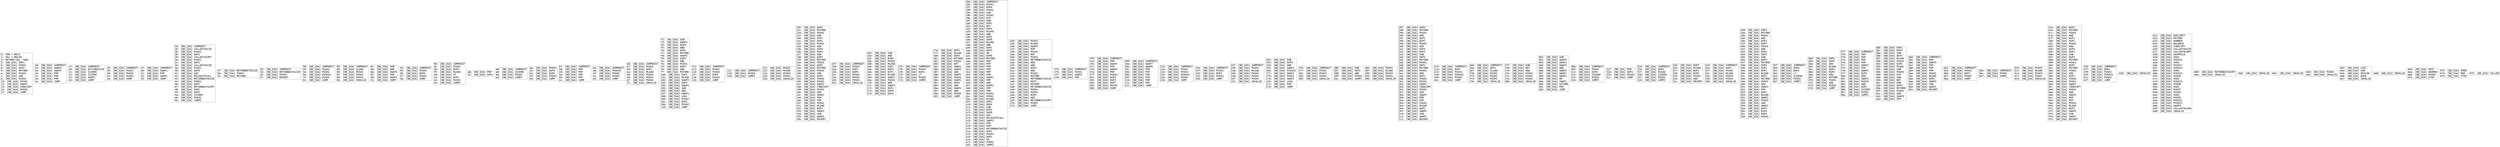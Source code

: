 digraph "graph.cfg.gv" {
	subgraph global {
		node [fontname=Courier fontsize=30.0 rank=same shape=box]
		block_0 [label="0: %00 = #0x1\l2: %01 = #0x40\l4: MSTORE(%01, %00)\l5: [NO_SSA] DUP1\l6: [NO_SSA] PUSH1\l8: [NO_SSA] DUP2\l9: [NO_SSA] MSTORE\la: [NO_SSA] PUSH1\lc: [NO_SSA] ADD\ld: [NO_SSA] PUSH2\l10: [NO_SSA] PUSH1\l12: [NO_SSA] SWAP2\l13: [NO_SSA] CODECOPY\l14: [NO_SSA] PUSH2\l17: [NO_SSA] JUMP\l"]
		block_18 [label="18: [NO_SSA] JUMPDEST\l19: [NO_SSA] SWAP4\l1a: [NO_SSA] SWAP3\l1b: [NO_SSA] POP\l1c: [NO_SSA] POP\l1d: [NO_SSA] POP\l1e: [NO_SSA] JUMP\l"]
		block_1f [label="1f: [NO_SSA] JUMPDEST\l20: [NO_SSA] EXTCODESIZE\l21: [NO_SSA] ISZERO\l22: [NO_SSA] ISZERO\l23: [NO_SSA] SWAP1\l24: [NO_SSA] JUMP\l"]
		block_25 [label="25: [NO_SSA] JUMPDEST\l26: [NO_SSA] PUSH1\l28: [NO_SSA] PUSH2\l2b: [NO_SSA] PUSH2\l2e: [NO_SSA] JUMP\l"]
		block_2f [label="2f: [NO_SSA] JUMPDEST\l30: [NO_SSA] SWAP1\l31: [NO_SSA] POP\l32: [NO_SSA] SWAP1\l33: [NO_SSA] JUMP\l"]
		block_34 [label="34: [NO_SSA] JUMPDEST\l35: [NO_SSA] CALLDATASIZE\l36: [NO_SSA] PUSH1\l38: [NO_SSA] DUP1\l39: [NO_SSA] CALLDATACOPY\l3a: [NO_SSA] PUSH1\l3c: [NO_SSA] DUP1\l3d: [NO_SSA] CALLDATASIZE\l3e: [NO_SSA] PUSH1\l40: [NO_SSA] DUP5\l41: [NO_SSA] GAS\l42: [NO_SSA] DELEGATECALL\l43: [NO_SSA] RETURNDATASIZE\l44: [NO_SSA] PUSH1\l46: [NO_SSA] DUP1\l47: [NO_SSA] RETURNDATACOPY\l48: [NO_SSA] DUP1\l49: [NO_SSA] DUP1\l4a: [NO_SSA] ISZERO\l4b: [NO_SSA] PUSH2\l4e: [NO_SSA] JUMPI\l"]
		block_4f [label="4f: [NO_SSA] RETURNDATASIZE\l50: [NO_SSA] PUSH1\l52: [NO_SSA] RETURN\l"]
		block_53 [label="53: [NO_SSA] JUMPDEST\l54: [NO_SSA] RETURNDATASIZE\l55: [NO_SSA] PUSH1\l57: [NO_SSA] REVERT\l"]
		block_58 [label="58: [NO_SSA] JUMPDEST\l59: [NO_SSA] PUSH1\l5b: [NO_SSA] PUSH2\l5e: [NO_SSA] PUSH32\l7f: [NO_SSA] PUSH2\l82: [NO_SSA] JUMP\l"]
		block_83 [label="83: [NO_SSA] JUMPDEST\l84: [NO_SSA] SLOAD\l85: [NO_SSA] PUSH1\l87: [NO_SSA] PUSH1\l89: [NO_SSA] PUSH1\l8b: [NO_SSA] INVALID\l"]
		block_8c [label="8c: [NO_SSA] SUB\l8d: [NO_SSA] AND\l8e: [NO_SSA] SWAP1\l8f: [NO_SSA] POP\l90: [NO_SSA] SWAP1\l91: [NO_SSA] JUMP\l"]
		block_92 [label="92: [NO_SSA] JUMPDEST\l93: [NO_SSA] PUSH2\l96: [NO_SSA] DUP4\l97: [NO_SSA] PUSH2\l9a: [NO_SSA] JUMP\l"]
		block_9b [label="9b: [NO_SSA] JUMPDEST\l9c: [NO_SSA] PUSH1\l9e: [NO_SSA] DUP3\l9f: [NO_SSA] MLOAD\la0: [NO_SSA] GT\la1: [NO_SSA] DUP1\la2: [NO_SSA] PUSH2\la5: [NO_SSA] JUMPI\l"]
		block_a6 [label="a6: [NO_SSA] POP\la7: [NO_SSA] DUP1\l"]
		block_a8 [label="a8: [NO_SSA] JUMPDEST\la9: [NO_SSA] ISZERO\laa: [NO_SSA] PUSH2\lad: [NO_SSA] JUMPI\l"]
		block_ae [label="ae: [NO_SSA] PUSH2\lb1: [NO_SSA] DUP4\lb2: [NO_SSA] DUP4\lb3: [NO_SSA] PUSH2\lb6: [NO_SSA] JUMP\l"]
		block_b7 [label="b7: [NO_SSA] JUMPDEST\lb8: [NO_SSA] POP\lb9: [NO_SSA] POP\lba: [NO_SSA] POP\lbb: [NO_SSA] POP\lbc: [NO_SSA] JUMP\l"]
		block_bd [label="bd: [NO_SSA] JUMPDEST\lbe: [NO_SSA] PUSH32\ldf: [NO_SSA] PUSH2\le2: [NO_SSA] PUSH2\le5: [NO_SSA] JUMP\l"]
		block_e6 [label="e6: [NO_SSA] JUMPDEST\le7: [NO_SSA] PUSH1\le9: [NO_SSA] DUP1\lea: [NO_SSA] MLOAD\leb: [NO_SSA] PUSH1\led: [NO_SSA] PUSH1\lef: [NO_SSA] PUSH1\lf1: [NO_SSA] INVALID\l"]
		block_f2 [label="f2: [NO_SSA] SUB\lf3: [NO_SSA] SWAP3\lf4: [NO_SSA] DUP4\lf5: [NO_SSA] AND\lf6: [NO_SSA] DUP2\lf7: [NO_SSA] MSTORE\lf8: [NO_SSA] SWAP2\lf9: [NO_SSA] DUP5\lfa: [NO_SSA] AND\lfb: [NO_SSA] PUSH1\lfd: [NO_SSA] DUP4\lfe: [NO_SSA] ADD\lff: [NO_SSA] MSTORE\l100: [NO_SSA] DUP1\l101: [NO_SSA] MLOAD\l102: [NO_SSA] SWAP2\l103: [NO_SSA] DUP3\l104: [NO_SSA] SWAP1\l105: [NO_SSA] SUB\l106: [NO_SSA] ADD\l107: [NO_SSA] SWAP1\l108: [NO_SSA] LOG1\l109: [NO_SSA] PUSH2\l10c: [NO_SSA] DUP2\l10d: [NO_SSA] PUSH2\l110: [NO_SSA] JUMP\l"]
		block_111 [label="111: [NO_SSA] JUMPDEST\l112: [NO_SSA] PUSH1\l114: [NO_SSA] PUSH2\l117: [NO_SSA] DUP5\l118: [NO_SSA] PUSH2\l11b: [NO_SSA] JUMP\l"]
		block_11c [label="11c: [NO_SSA] JUMPDEST\l11d: [NO_SSA] PUSH2\l120: [NO_SSA] JUMPI\l"]
		block_121 [label="121: [NO_SSA] PUSH1\l123: [NO_SSA] MLOAD\l124: [NO_SSA] PUSH3\l128: [NO_SSA] PUSH1\l12a: [NO_SSA] INVALID\l"]
		block_12b [label="12b: [NO_SSA] DUP2\l12c: [NO_SSA] MSTORE\l12d: [NO_SSA] PUSH1\l12f: [NO_SSA] ADD\l130: [NO_SSA] DUP1\l131: [NO_SSA] DUP1\l132: [NO_SSA] PUSH1\l134: [NO_SSA] ADD\l135: [NO_SSA] DUP3\l136: [NO_SSA] DUP2\l137: [NO_SSA] SUB\l138: [NO_SSA] DUP3\l139: [NO_SSA] MSTORE\l13a: [NO_SSA] PUSH1\l13c: [NO_SSA] DUP2\l13d: [NO_SSA] MSTORE\l13e: [NO_SSA] PUSH1\l140: [NO_SSA] ADD\l141: [NO_SSA] DUP1\l142: [NO_SSA] PUSH2\l145: [NO_SSA] PUSH1\l147: [NO_SSA] SWAP2\l148: [NO_SSA] CODECOPY\l149: [NO_SSA] PUSH1\l14b: [NO_SSA] ADD\l14c: [NO_SSA] SWAP2\l14d: [NO_SSA] POP\l14e: [NO_SSA] POP\l14f: [NO_SSA] PUSH1\l151: [NO_SSA] MLOAD\l152: [NO_SSA] DUP1\l153: [NO_SSA] SWAP2\l154: [NO_SSA] SUB\l155: [NO_SSA] SWAP1\l156: [NO_SSA] REVERT\l"]
		block_157 [label="157: [NO_SSA] JUMPDEST\l158: [NO_SSA] PUSH1\l15a: [NO_SSA] DUP1\l15b: [NO_SSA] DUP6\l15c: [NO_SSA] PUSH1\l15e: [NO_SSA] PUSH1\l160: [NO_SSA] PUSH1\l162: [NO_SSA] INVALID\l"]
		block_163 [label="163: [NO_SSA] SUB\l164: [NO_SSA] AND\l165: [NO_SSA] DUP6\l166: [NO_SSA] PUSH1\l168: [NO_SSA] MLOAD\l169: [NO_SSA] DUP1\l16a: [NO_SSA] DUP3\l16b: [NO_SSA] DUP1\l16c: [NO_SSA] MLOAD\l16d: [NO_SSA] SWAP1\l16e: [NO_SSA] PUSH1\l170: [NO_SSA] ADD\l171: [NO_SSA] SWAP1\l172: [NO_SSA] DUP1\l173: [NO_SSA] DUP4\l174: [NO_SSA] DUP4\l"]
		block_175 [label="175: [NO_SSA] JUMPDEST\l176: [NO_SSA] PUSH1\l178: [NO_SSA] DUP4\l179: [NO_SSA] LT\l17a: [NO_SSA] PUSH2\l17d: [NO_SSA] JUMPI\l"]
		block_17e [label="17e: [NO_SSA] DUP1\l17f: [NO_SSA] MLOAD\l180: [NO_SSA] DUP3\l181: [NO_SSA] MSTORE\l182: [NO_SSA] PUSH1\l184: [NO_SSA] NOT\l185: [NO_SSA] SWAP1\l186: [NO_SSA] SWAP3\l187: [NO_SSA] ADD\l188: [NO_SSA] SWAP2\l189: [NO_SSA] PUSH1\l18b: [NO_SSA] SWAP2\l18c: [NO_SSA] DUP3\l18d: [NO_SSA] ADD\l18e: [NO_SSA] SWAP2\l18f: [NO_SSA] ADD\l190: [NO_SSA] PUSH2\l193: [NO_SSA] JUMP\l"]
		block_194 [label="194: [NO_SSA] JUMPDEST\l195: [NO_SSA] PUSH1\l197: [NO_SSA] DUP4\l198: [NO_SSA] PUSH1\l19a: [NO_SSA] SUB\l19b: [NO_SSA] PUSH2\l19e: [NO_SSA] EXP\l19f: [NO_SSA] SUB\l1a0: [NO_SSA] DUP1\l1a1: [NO_SSA] NOT\l1a2: [NO_SSA] DUP3\l1a3: [NO_SSA] MLOAD\l1a4: [NO_SSA] AND\l1a5: [NO_SSA] DUP2\l1a6: [NO_SSA] DUP5\l1a7: [NO_SSA] MLOAD\l1a8: [NO_SSA] AND\l1a9: [NO_SSA] DUP1\l1aa: [NO_SSA] DUP3\l1ab: [NO_SSA] OR\l1ac: [NO_SSA] DUP6\l1ad: [NO_SSA] MSTORE\l1ae: [NO_SSA] POP\l1af: [NO_SSA] POP\l1b0: [NO_SSA] POP\l1b1: [NO_SSA] POP\l1b2: [NO_SSA] POP\l1b3: [NO_SSA] POP\l1b4: [NO_SSA] SWAP1\l1b5: [NO_SSA] POP\l1b6: [NO_SSA] ADD\l1b7: [NO_SSA] SWAP2\l1b8: [NO_SSA] POP\l1b9: [NO_SSA] POP\l1ba: [NO_SSA] PUSH1\l1bc: [NO_SSA] PUSH1\l1be: [NO_SSA] MLOAD\l1bf: [NO_SSA] DUP1\l1c0: [NO_SSA] DUP4\l1c1: [NO_SSA] SUB\l1c2: [NO_SSA] DUP2\l1c3: [NO_SSA] DUP6\l1c4: [NO_SSA] GAS\l1c5: [NO_SSA] DELEGATECALL\l1c6: [NO_SSA] SWAP2\l1c7: [NO_SSA] POP\l1c8: [NO_SSA] POP\l1c9: [NO_SSA] RETURNDATASIZE\l1ca: [NO_SSA] DUP1\l1cb: [NO_SSA] PUSH1\l1cd: [NO_SSA] DUP2\l1ce: [NO_SSA] EQ\l1cf: [NO_SSA] PUSH2\l1d2: [NO_SSA] JUMPI\l"]
		block_1d3 [label="1d3: [NO_SSA] PUSH1\l1d5: [NO_SSA] MLOAD\l1d6: [NO_SSA] SWAP2\l1d7: [NO_SSA] POP\l1d8: [NO_SSA] PUSH1\l1da: [NO_SSA] NOT\l1db: [NO_SSA] PUSH1\l1dd: [NO_SSA] RETURNDATASIZE\l1de: [NO_SSA] ADD\l1df: [NO_SSA] AND\l1e0: [NO_SSA] DUP3\l1e1: [NO_SSA] ADD\l1e2: [NO_SSA] PUSH1\l1e4: [NO_SSA] MSTORE\l1e5: [NO_SSA] RETURNDATASIZE\l1e6: [NO_SSA] DUP3\l1e7: [NO_SSA] MSTORE\l1e8: [NO_SSA] RETURNDATASIZE\l1e9: [NO_SSA] PUSH1\l1eb: [NO_SSA] PUSH1\l1ed: [NO_SSA] DUP5\l1ee: [NO_SSA] ADD\l1ef: [NO_SSA] RETURNDATACOPY\l1f0: [NO_SSA] PUSH2\l1f3: [NO_SSA] JUMP\l"]
		block_1f4 [label="1f4: [NO_SSA] JUMPDEST\l1f5: [NO_SSA] PUSH1\l1f7: [NO_SSA] SWAP2\l1f8: [NO_SSA] POP\l"]
		block_1f9 [label="1f9: [NO_SSA] JUMPDEST\l1fa: [NO_SSA] POP\l1fb: [NO_SSA] SWAP2\l1fc: [NO_SSA] POP\l1fd: [NO_SSA] SWAP2\l1fe: [NO_SSA] POP\l1ff: [NO_SSA] PUSH2\l202: [NO_SSA] DUP3\l203: [NO_SSA] DUP3\l204: [NO_SSA] DUP7\l205: [NO_SSA] PUSH2\l208: [NO_SSA] JUMP\l"]
		block_209 [label="209: [NO_SSA] JUMPDEST\l20a: [NO_SSA] SWAP7\l20b: [NO_SSA] SWAP6\l20c: [NO_SSA] POP\l20d: [NO_SSA] POP\l20e: [NO_SSA] POP\l20f: [NO_SSA] POP\l210: [NO_SSA] POP\l211: [NO_SSA] POP\l212: [NO_SSA] JUMP\l"]
		block_213 [label="213: [NO_SSA] JUMPDEST\l214: [NO_SSA] PUSH1\l216: [NO_SSA] PUSH2\l219: [NO_SSA] PUSH32\l23a: [NO_SSA] PUSH2\l23d: [NO_SSA] JUMP\l"]
		block_23e [label="23e: [NO_SSA] JUMPDEST\l23f: [NO_SSA] PUSH2\l242: [NO_SSA] DUP2\l243: [NO_SSA] PUSH2\l246: [NO_SSA] JUMP\l"]
		block_247 [label="247: [NO_SSA] JUMPDEST\l248: [NO_SSA] PUSH1\l24a: [NO_SSA] MLOAD\l24b: [NO_SSA] PUSH1\l24d: [NO_SSA] PUSH1\l24f: [NO_SSA] PUSH1\l251: [NO_SSA] INVALID\l"]
		block_252 [label="252: [NO_SSA] SUB\l253: [NO_SSA] DUP3\l254: [NO_SSA] AND\l255: [NO_SSA] SWAP1\l256: [NO_SSA] PUSH32\l277: [NO_SSA] SWAP1\l278: [NO_SSA] PUSH1\l27a: [NO_SSA] SWAP1\l27b: [NO_SSA] LOG2\l27c: [NO_SSA] POP\l27d: [NO_SSA] JUMP\l"]
		block_27e [label="27e: [NO_SSA] JUMPDEST\l27f: [NO_SSA] PUSH1\l281: [NO_SSA] PUSH1\l283: [NO_SSA] PUSH1\l285: [NO_SSA] INVALID\l"]
		block_286 [label="286: [NO_SSA] SUB\l287: [NO_SSA] DUP2\l288: [NO_SSA] AND\l289: [NO_SSA] PUSH2\l28c: [NO_SSA] JUMPI\l"]
		block_28d [label="28d: [NO_SSA] PUSH1\l28f: [NO_SSA] MLOAD\l290: [NO_SSA] PUSH3\l294: [NO_SSA] PUSH1\l296: [NO_SSA] INVALID\l"]
		block_297 [label="297: [NO_SSA] DUP2\l298: [NO_SSA] MSTORE\l299: [NO_SSA] PUSH1\l29b: [NO_SSA] ADD\l29c: [NO_SSA] DUP1\l29d: [NO_SSA] DUP1\l29e: [NO_SSA] PUSH1\l2a0: [NO_SSA] ADD\l2a1: [NO_SSA] DUP3\l2a2: [NO_SSA] DUP2\l2a3: [NO_SSA] SUB\l2a4: [NO_SSA] DUP3\l2a5: [NO_SSA] MSTORE\l2a6: [NO_SSA] PUSH1\l2a8: [NO_SSA] DUP2\l2a9: [NO_SSA] MSTORE\l2aa: [NO_SSA] PUSH1\l2ac: [NO_SSA] ADD\l2ad: [NO_SSA] DUP1\l2ae: [NO_SSA] PUSH2\l2b1: [NO_SSA] PUSH1\l2b3: [NO_SSA] SWAP2\l2b4: [NO_SSA] CODECOPY\l2b5: [NO_SSA] PUSH1\l2b7: [NO_SSA] ADD\l2b8: [NO_SSA] SWAP2\l2b9: [NO_SSA] POP\l2ba: [NO_SSA] POP\l2bb: [NO_SSA] PUSH1\l2bd: [NO_SSA] MLOAD\l2be: [NO_SSA] DUP1\l2bf: [NO_SSA] SWAP2\l2c0: [NO_SSA] SUB\l2c1: [NO_SSA] SWAP1\l2c2: [NO_SSA] REVERT\l"]
		block_2c3 [label="2c3: [NO_SSA] JUMPDEST\l2c4: [NO_SSA] DUP1\l2c5: [NO_SSA] PUSH2\l2c8: [NO_SSA] PUSH32\l2e9: [NO_SSA] PUSH2\l2ec: [NO_SSA] JUMP\l"]
		block_2ed [label="2ed: [NO_SSA] JUMPDEST\l2ee: [NO_SSA] DUP1\l2ef: [NO_SSA] SLOAD\l2f0: [NO_SSA] PUSH1\l2f2: [NO_SSA] PUSH1\l2f4: [NO_SSA] PUSH1\l2f6: [NO_SSA] INVALID\l"]
		block_2f7 [label="2f7: [NO_SSA] SUB\l2f8: [NO_SSA] NOT\l2f9: [NO_SSA] AND\l2fa: [NO_SSA] PUSH1\l2fc: [NO_SSA] PUSH1\l2fe: [NO_SSA] PUSH1\l300: [NO_SSA] INVALID\l"]
		block_301 [label="301: [NO_SSA] SUB\l302: [NO_SSA] SWAP3\l303: [NO_SSA] SWAP1\l304: [NO_SSA] SWAP3\l305: [NO_SSA] AND\l306: [NO_SSA] SWAP2\l307: [NO_SSA] SWAP1\l308: [NO_SSA] SWAP2\l309: [NO_SSA] OR\l30a: [NO_SSA] SWAP1\l30b: [NO_SSA] SSTORE\l30c: [NO_SSA] POP\l30d: [NO_SSA] JUMP\l"]
		block_30e [label="30e: [NO_SSA] JUMPDEST\l30f: [NO_SSA] PUSH1\l311: [NO_SSA] DUP4\l312: [NO_SSA] ISZERO\l313: [NO_SSA] PUSH2\l316: [NO_SSA] JUMPI\l"]
		block_317 [label="317: [NO_SSA] POP\l318: [NO_SSA] DUP2\l319: [NO_SSA] PUSH2\l31c: [NO_SSA] JUMP\l"]
		block_31d [label="31d: [NO_SSA] JUMPDEST\l31e: [NO_SSA] DUP3\l31f: [NO_SSA] MLOAD\l320: [NO_SSA] ISZERO\l321: [NO_SSA] PUSH2\l324: [NO_SSA] JUMPI\l"]
		block_325 [label="325: [NO_SSA] DUP3\l326: [NO_SSA] MLOAD\l327: [NO_SSA] DUP1\l328: [NO_SSA] DUP5\l329: [NO_SSA] PUSH1\l32b: [NO_SSA] ADD\l32c: [NO_SSA] REVERT\l"]
		block_32d [label="32d: [NO_SSA] JUMPDEST\l32e: [NO_SSA] DUP2\l32f: [NO_SSA] PUSH1\l331: [NO_SSA] MLOAD\l332: [NO_SSA] PUSH3\l336: [NO_SSA] PUSH1\l338: [NO_SSA] INVALID\l"]
		block_339 [label="339: [NO_SSA] DUP2\l33a: [NO_SSA] MSTORE\l33b: [NO_SSA] PUSH1\l33d: [NO_SSA] ADD\l33e: [NO_SSA] DUP1\l33f: [NO_SSA] DUP1\l340: [NO_SSA] PUSH1\l342: [NO_SSA] ADD\l343: [NO_SSA] DUP3\l344: [NO_SSA] DUP2\l345: [NO_SSA] SUB\l346: [NO_SSA] DUP3\l347: [NO_SSA] MSTORE\l348: [NO_SSA] DUP4\l349: [NO_SSA] DUP2\l34a: [NO_SSA] DUP2\l34b: [NO_SSA] MLOAD\l34c: [NO_SSA] DUP2\l34d: [NO_SSA] MSTORE\l34e: [NO_SSA] PUSH1\l350: [NO_SSA] ADD\l351: [NO_SSA] SWAP2\l352: [NO_SSA] POP\l353: [NO_SSA] DUP1\l354: [NO_SSA] MLOAD\l355: [NO_SSA] SWAP1\l356: [NO_SSA] PUSH1\l358: [NO_SSA] ADD\l359: [NO_SSA] SWAP1\l35a: [NO_SSA] DUP1\l35b: [NO_SSA] DUP4\l35c: [NO_SSA] DUP4\l35d: [NO_SSA] PUSH1\l"]
		block_35f [label="35f: [NO_SSA] JUMPDEST\l360: [NO_SSA] DUP4\l361: [NO_SSA] DUP2\l362: [NO_SSA] LT\l363: [NO_SSA] ISZERO\l364: [NO_SSA] PUSH2\l367: [NO_SSA] JUMPI\l"]
		block_368 [label="368: [NO_SSA] DUP2\l369: [NO_SSA] DUP2\l36a: [NO_SSA] ADD\l36b: [NO_SSA] MLOAD\l36c: [NO_SSA] DUP4\l36d: [NO_SSA] DUP3\l36e: [NO_SSA] ADD\l36f: [NO_SSA] MSTORE\l370: [NO_SSA] PUSH1\l372: [NO_SSA] ADD\l373: [NO_SSA] PUSH2\l376: [NO_SSA] JUMP\l"]
		block_377 [label="377: [NO_SSA] JUMPDEST\l378: [NO_SSA] POP\l379: [NO_SSA] POP\l37a: [NO_SSA] POP\l37b: [NO_SSA] POP\l37c: [NO_SSA] SWAP1\l37d: [NO_SSA] POP\l37e: [NO_SSA] SWAP1\l37f: [NO_SSA] DUP2\l380: [NO_SSA] ADD\l381: [NO_SSA] SWAP1\l382: [NO_SSA] PUSH1\l384: [NO_SSA] AND\l385: [NO_SSA] DUP1\l386: [NO_SSA] ISZERO\l387: [NO_SSA] PUSH2\l38a: [NO_SSA] JUMPI\l"]
		block_38b [label="38b: [NO_SSA] DUP1\l38c: [NO_SSA] DUP3\l38d: [NO_SSA] SUB\l38e: [NO_SSA] DUP1\l38f: [NO_SSA] MLOAD\l390: [NO_SSA] PUSH1\l392: [NO_SSA] DUP4\l393: [NO_SSA] PUSH1\l395: [NO_SSA] SUB\l396: [NO_SSA] PUSH2\l399: [NO_SSA] EXP\l39a: [NO_SSA] SUB\l39b: [NO_SSA] NOT\l39c: [NO_SSA] AND\l39d: [NO_SSA] DUP2\l39e: [NO_SSA] MSTORE\l39f: [NO_SSA] PUSH1\l3a1: [NO_SSA] ADD\l3a2: [NO_SSA] SWAP2\l3a3: [NO_SSA] POP\l"]
		block_3a4 [label="3a4: [NO_SSA] JUMPDEST\l3a5: [NO_SSA] POP\l3a6: [NO_SSA] SWAP3\l3a7: [NO_SSA] POP\l3a8: [NO_SSA] POP\l3a9: [NO_SSA] POP\l3aa: [NO_SSA] PUSH1\l3ac: [NO_SSA] MLOAD\l3ad: [NO_SSA] DUP1\l3ae: [NO_SSA] SWAP2\l3af: [NO_SSA] SUB\l3b0: [NO_SSA] SWAP1\l3b1: [NO_SSA] REVERT\l"]
		block_3b2 [label="3b2: [NO_SSA] JUMPDEST\l3b3: [NO_SSA] PUSH2\l3b6: [NO_SSA] DUP2\l3b7: [NO_SSA] PUSH2\l3ba: [NO_SSA] JUMP\l"]
		block_3bb [label="3bb: [NO_SSA] JUMPDEST\l3bc: [NO_SSA] PUSH2\l3bf: [NO_SSA] JUMPI\l"]
		block_3c0 [label="3c0: [NO_SSA] PUSH1\l3c2: [NO_SSA] MLOAD\l3c3: [NO_SSA] PUSH3\l3c7: [NO_SSA] PUSH1\l3c9: [NO_SSA] INVALID\l"]
		block_3ca [label="3ca: [NO_SSA] DUP2\l3cb: [NO_SSA] MSTORE\l3cc: [NO_SSA] PUSH1\l3ce: [NO_SSA] ADD\l3cf: [NO_SSA] DUP1\l3d0: [NO_SSA] DUP1\l3d1: [NO_SSA] PUSH1\l3d3: [NO_SSA] ADD\l3d4: [NO_SSA] DUP3\l3d5: [NO_SSA] DUP2\l3d6: [NO_SSA] SUB\l3d7: [NO_SSA] DUP3\l3d8: [NO_SSA] MSTORE\l3d9: [NO_SSA] PUSH1\l3db: [NO_SSA] DUP2\l3dc: [NO_SSA] MSTORE\l3dd: [NO_SSA] PUSH1\l3df: [NO_SSA] ADD\l3e0: [NO_SSA] DUP1\l3e1: [NO_SSA] PUSH2\l3e4: [NO_SSA] PUSH1\l3e6: [NO_SSA] SWAP2\l3e7: [NO_SSA] CODECOPY\l3e8: [NO_SSA] PUSH1\l3ea: [NO_SSA] ADD\l3eb: [NO_SSA] SWAP2\l3ec: [NO_SSA] POP\l3ed: [NO_SSA] POP\l3ee: [NO_SSA] PUSH1\l3f0: [NO_SSA] MLOAD\l3f1: [NO_SSA] DUP1\l3f2: [NO_SSA] SWAP2\l3f3: [NO_SSA] SUB\l3f4: [NO_SSA] SWAP1\l3f5: [NO_SSA] REVERT\l"]
		block_3f6 [label="3f6: [NO_SSA] JUMPDEST\l3f7: [NO_SSA] DUP1\l3f8: [NO_SSA] PUSH2\l3fb: [NO_SSA] PUSH32\l41c: [NO_SSA] PUSH2\l41f: [NO_SSA] JUMP\l"]
		block_420 [label="420: [NO_SSA] INVALID\l"]
		block_421 [label="421: [NO_SSA] GASLIMIT\l422: [NO_SSA] MSTORE\l423: [NO_SSA] NUMBER\l424: [NO_SSA] BALANCE\l425: [NO_SSA] CODECOPY\l426: [NO_SSA] CALLDATASIZE\l427: [NO_SSA] CALLDATACOPY\l428: [NO_SSA] GASPRICE\l429: [NO_SSA] SHA3\l42a: [NO_SSA] PUSH15\l43a: [NO_SSA] SHA3\l43b: [NO_SSA] PUSH27\l457: [NO_SSA] PUSH13\l465: [NO_SSA] SHA3\l466: [NO_SSA] PUSH15\l476: [NO_SSA] PUSH5\l47c: [NO_SSA] SHA3\l47d: [NO_SSA] PUSH13\l48b: [NO_SSA] PUSH8\l494: [NO_SSA] SHA3\l495: [NO_SSA] PUSH7\l49d: [NO_SSA] PUSH5\l4a3: [NO_SSA] SHA3\l4a4: [NO_SSA] PUSH5\l4aa: [NO_SSA] PUSH21\l4c0: [NO_SSA] PUSH21\l4d6: [NO_SSA] SWAP3\l4d7: [NO_SSA] CALLDATALOAD\l4d8: [NO_SSA] INVALID\l"]
		block_4d9 [label="4d9: [NO_SSA] RETURNDATACOPY\l4da: [NO_SSA] INVALID\l"]
		block_4db [label="4db: [NO_SSA] INVALID\l"]
		block_4dc [label="4dc: [NO_SSA] INVALID\l"]
		block_4dd [label="4dd: [NO_SSA] PUSH4\l4e2: [NO_SSA] INVALID\l"]
		block_4e3 [label="4e3: [NO_SSA] LOG1\l4e4: [NO_SSA] SUB\l4e5: [NO_SSA] ORIGIN\l4e6: [NO_SSA] DUP6\l4e7: [NO_SSA] INVALID\l"]
		block_4e8 [label="4e8: [NO_SSA] INVALID\l"]
		block_4e9 [label="4e9: [NO_SSA] SDIV\l4ea: [NO_SSA] ADDMOD\l4eb: [NO_SSA] PUSH5\l4f1: [NO_SSA] STOP\l"]
		block_4f2 [label="4f2: [NO_SSA] SMOD\l4f3: [NO_SSA] MOD\l4f4: [NO_SSA] STOP\l"]
		block_4f5 [label="4f5: [NO_SSA] CALLER\l"]
	}
}
